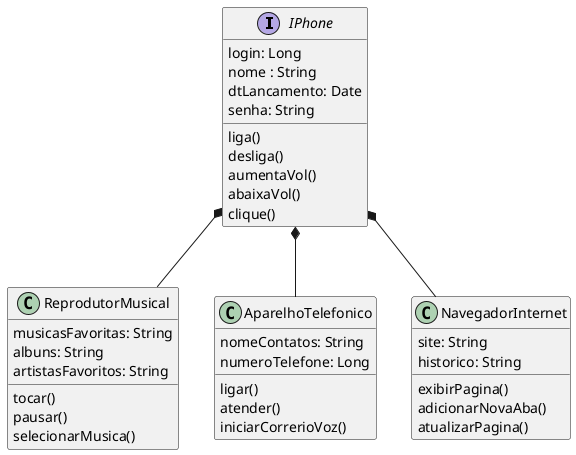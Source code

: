 @startuml "desafio-uml"

interface IPhone {

    login: Long
    nome : String
    dtLancamento: Date
    senha: String


    liga()
    desliga()
    aumentaVol()
    abaixaVol()
    clique()
}  

 

class ReprodutorMusical {

    musicasFavoritas: String
    albuns: String
    artistasFavoritos: String
    
    tocar() 
    pausar()
    selecionarMusica()
}

 

class AparelhoTelefonico {

    nomeContatos: String
    numeroTelefone: Long

    ligar()
    atender()
    iniciarCorrerioVoz()

}

 


class NavegadorInternet{

    site: String
    historico: String

    exibirPagina()
    adicionarNovaAba()
    atualizarPagina()

}

 

IPhone *-- ReprodutorMusical

IPhone *-- AparelhoTelefonico

IPhone *-- NavegadorInternet

@enduml